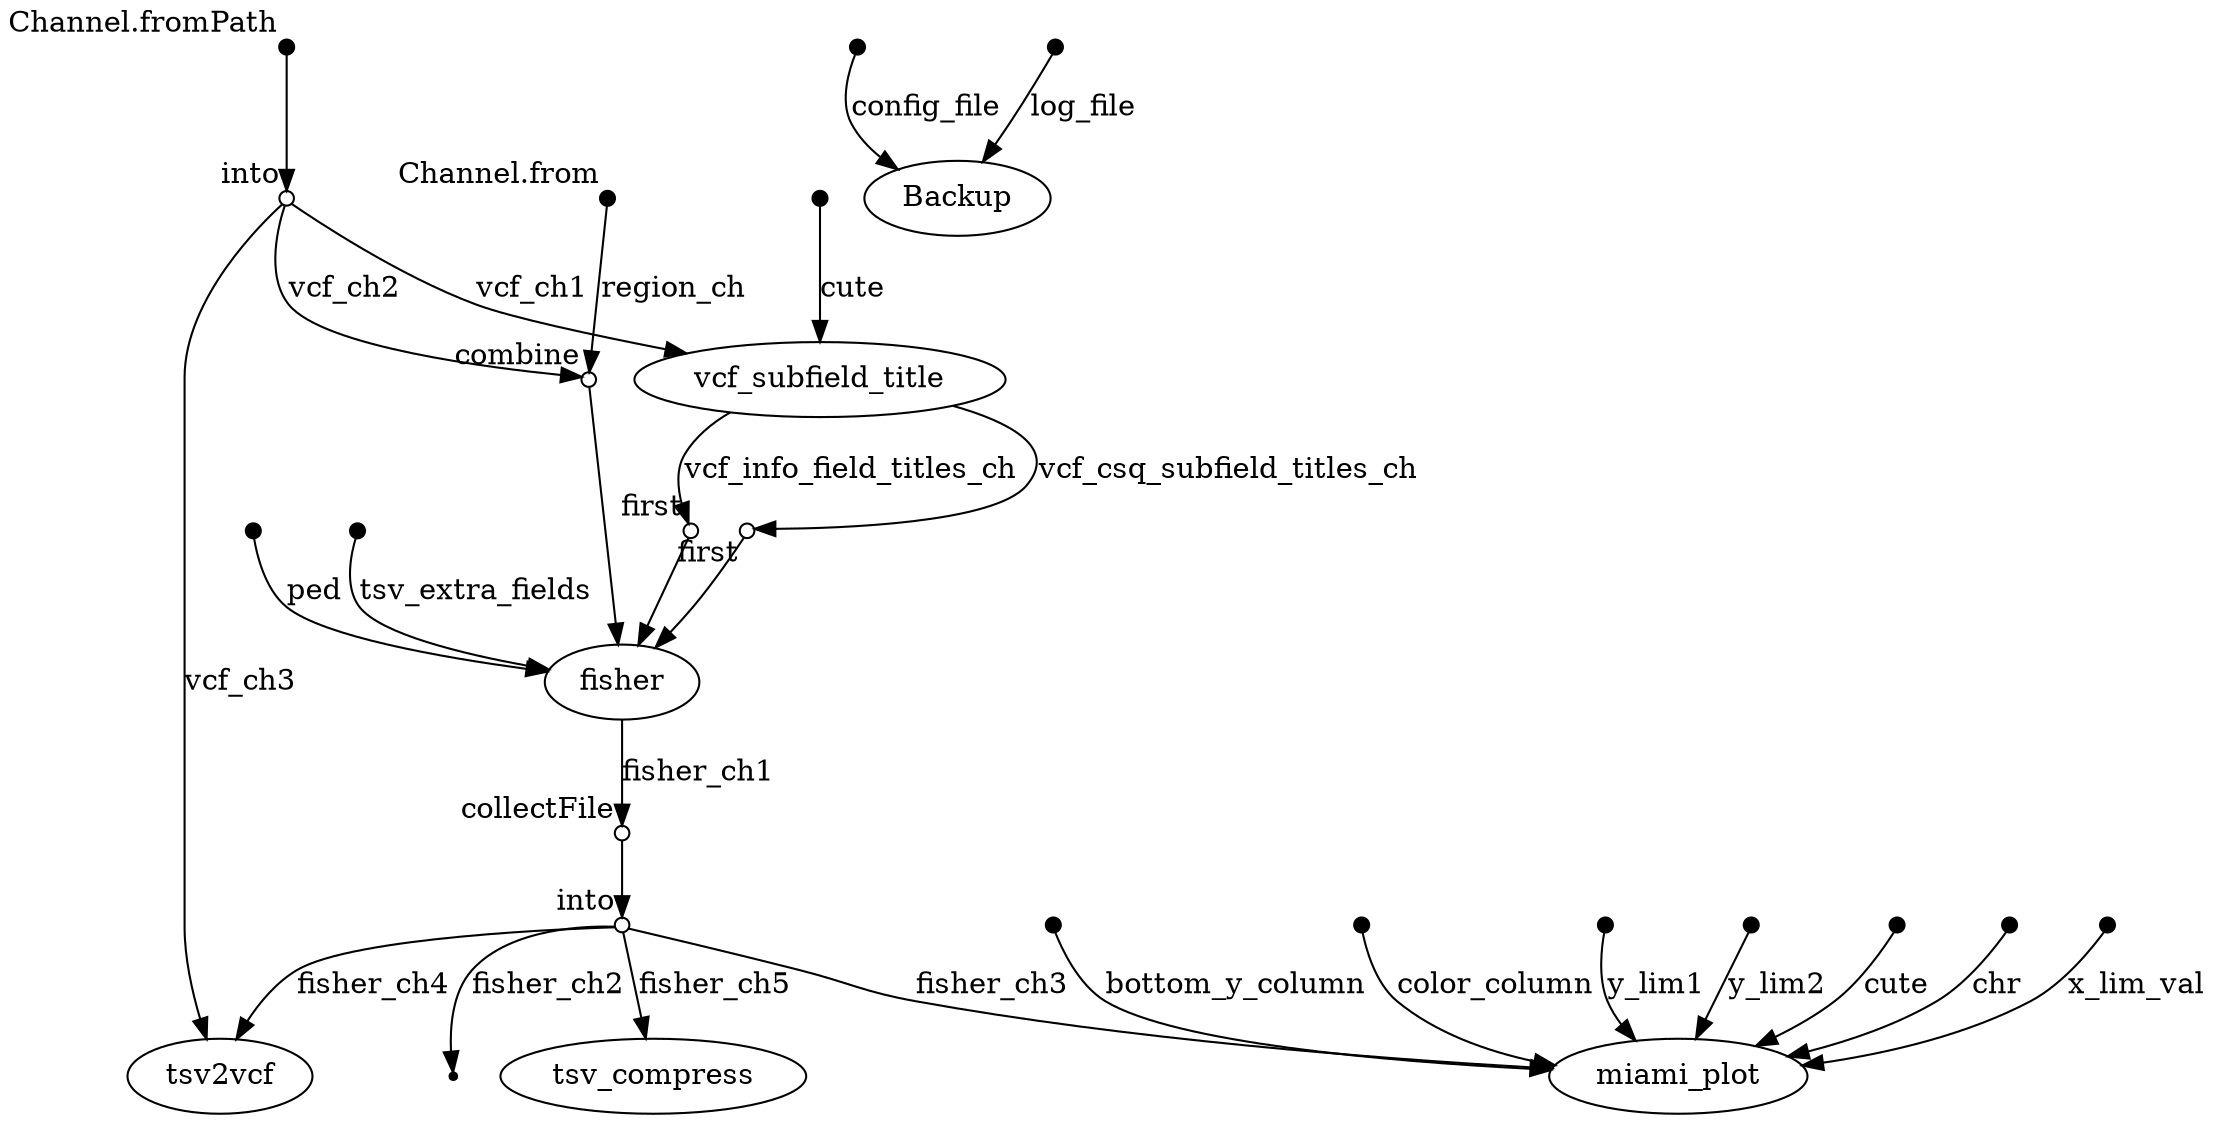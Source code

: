 digraph "dag" {
p0 [shape=point,label="",fixedsize=true,width=0.1,xlabel="Channel.fromPath"];
p1 [shape=circle,label="",fixedsize=true,width=0.1,xlabel="into"];
p0 -> p1;

p1 [shape=circle,label="",fixedsize=true,width=0.1,xlabel="into"];
p5 [label="vcf_subfield_title"];
p1 -> p5 [label="vcf_ch1"];

p1 [shape=circle,label="",fixedsize=true,width=0.1,xlabel="into"];
p6 [shape=circle,label="",fixedsize=true,width=0.1,xlabel="combine"];
p1 -> p6 [label="vcf_ch2"];

p1 [shape=circle,label="",fixedsize=true,width=0.1,xlabel="into"];
p23 [label="tsv2vcf"];
p1 -> p23 [label="vcf_ch3"];

p2 [shape=point,label="",fixedsize=true,width=0.1,xlabel="Channel.from"];
p6 [shape=circle,label="",fixedsize=true,width=0.1,xlabel="combine"];
p2 -> p6 [label="region_ch"];

p4 [shape=point,label="",fixedsize=true,width=0.1];
p5 [label="vcf_subfield_title"];
p4 -> p5 [label="cute"];

p5 [label="vcf_subfield_title"];
p7 [shape=circle,label="",fixedsize=true,width=0.1,xlabel="first"];
p5 -> p7 [label="vcf_info_field_titles_ch"];

p5 [label="vcf_subfield_title"];
p8 [shape=circle,label="",fixedsize=true,width=0.1,xlabel="first"];
p5 -> p8 [label="vcf_csq_subfield_titles_ch"];

p6 [shape=circle,label="",fixedsize=true,width=0.1,xlabel="combine"];
p11 [label="fisher"];
p6 -> p11;

p7 [shape=circle,label="",fixedsize=true,width=0.1,xlabel="first"];
p11 [label="fisher"];
p7 -> p11;

p8 [shape=circle,label="",fixedsize=true,width=0.1,xlabel="first"];
p11 [label="fisher"];
p8 -> p11;

p9 [shape=point,label="",fixedsize=true,width=0.1];
p11 [label="fisher"];
p9 -> p11 [label="ped"];

p10 [shape=point,label="",fixedsize=true,width=0.1];
p11 [label="fisher"];
p10 -> p11 [label="tsv_extra_fields"];

p11 [label="fisher"];
p12 [shape=circle,label="",fixedsize=true,width=0.1,xlabel="collectFile"];
p11 -> p12 [label="fisher_ch1"];

p12 [shape=circle,label="",fixedsize=true,width=0.1,xlabel="collectFile"];
p13 [shape=circle,label="",fixedsize=true,width=0.1,xlabel="into"];
p12 -> p13;

p13 [shape=circle,label="",fixedsize=true,width=0.1,xlabel="into"];
p23 [label="tsv2vcf"];
p13 -> p23 [label="fisher_ch4"];

p13 [shape=circle,label="",fixedsize=true,width=0.1,xlabel="into"];
p22 [label="miami_plot"];
p13 -> p22 [label="fisher_ch3"];

p13 [shape=circle,label="",fixedsize=true,width=0.1,xlabel="into"];
p14 [shape=point];
p13 -> p14 [label="fisher_ch2"];

p13 [shape=circle,label="",fixedsize=true,width=0.1,xlabel="into"];
p24 [label="tsv_compress"];
p13 -> p24 [label="fisher_ch5"];

p15 [shape=point,label="",fixedsize=true,width=0.1];
p22 [label="miami_plot"];
p15 -> p22 [label="chr"];

p16 [shape=point,label="",fixedsize=true,width=0.1];
p22 [label="miami_plot"];
p16 -> p22 [label="x_lim_val"];

p17 [shape=point,label="",fixedsize=true,width=0.1];
p22 [label="miami_plot"];
p17 -> p22 [label="bottom_y_column"];

p18 [shape=point,label="",fixedsize=true,width=0.1];
p22 [label="miami_plot"];
p18 -> p22 [label="color_column"];

p19 [shape=point,label="",fixedsize=true,width=0.1];
p22 [label="miami_plot"];
p19 -> p22 [label="y_lim1"];

p20 [shape=point,label="",fixedsize=true,width=0.1];
p22 [label="miami_plot"];
p20 -> p22 [label="y_lim2"];

p21 [shape=point,label="",fixedsize=true,width=0.1];
p22 [label="miami_plot"];
p21 -> p22 [label="cute"];

p25 [shape=point,label="",fixedsize=true,width=0.1];
p27 [label="Backup"];
p25 -> p27 [label="config_file"];

p26 [shape=point,label="",fixedsize=true,width=0.1];
p27 [label="Backup"];
p26 -> p27 [label="log_file"];

}
